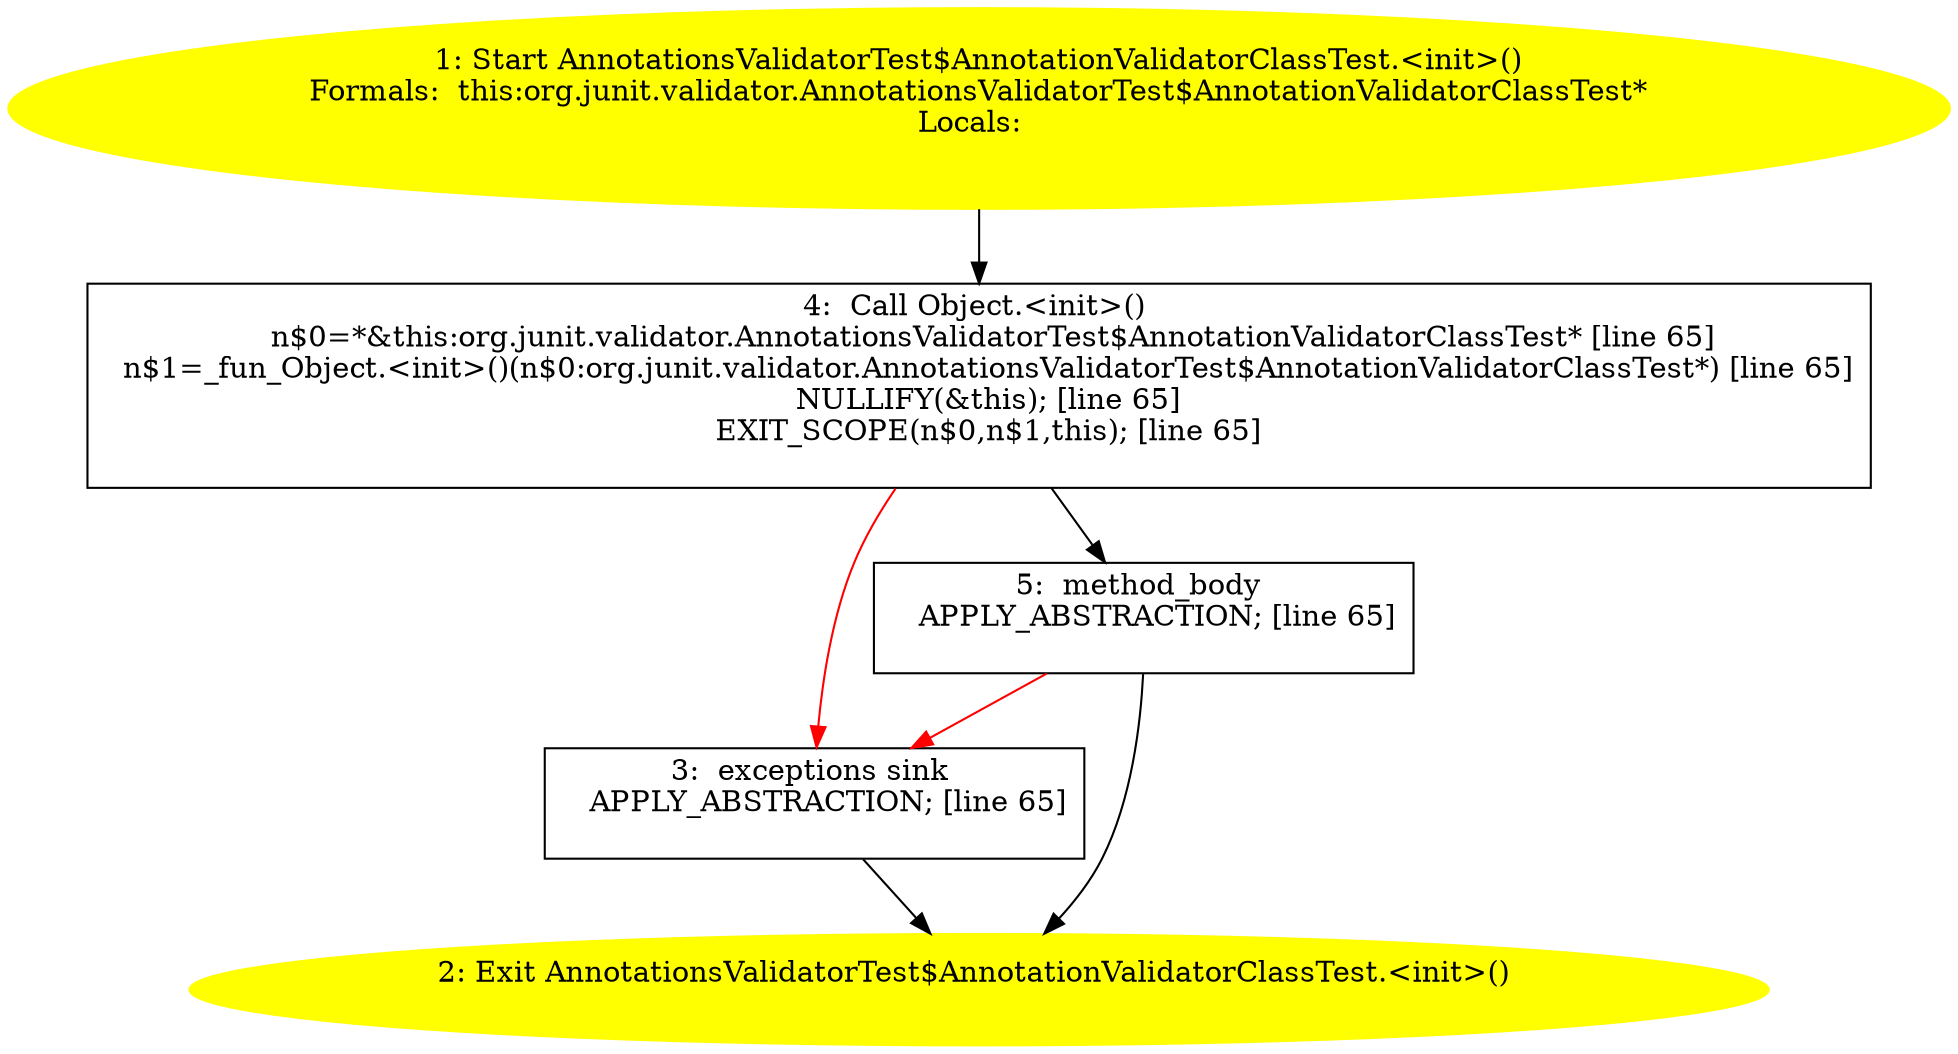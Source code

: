 /* @generated */
digraph cfg {
"org.junit.validator.AnnotationsValidatorTest$AnnotationValidatorClassTest.<init>().b35be92cc07205d930c8a5923126446d_1" [label="1: Start AnnotationsValidatorTest$AnnotationValidatorClassTest.<init>()\nFormals:  this:org.junit.validator.AnnotationsValidatorTest$AnnotationValidatorClassTest*\nLocals:  \n  " color=yellow style=filled]
	

	 "org.junit.validator.AnnotationsValidatorTest$AnnotationValidatorClassTest.<init>().b35be92cc07205d930c8a5923126446d_1" -> "org.junit.validator.AnnotationsValidatorTest$AnnotationValidatorClassTest.<init>().b35be92cc07205d930c8a5923126446d_4" ;
"org.junit.validator.AnnotationsValidatorTest$AnnotationValidatorClassTest.<init>().b35be92cc07205d930c8a5923126446d_2" [label="2: Exit AnnotationsValidatorTest$AnnotationValidatorClassTest.<init>() \n  " color=yellow style=filled]
	

"org.junit.validator.AnnotationsValidatorTest$AnnotationValidatorClassTest.<init>().b35be92cc07205d930c8a5923126446d_3" [label="3:  exceptions sink \n   APPLY_ABSTRACTION; [line 65]\n " shape="box"]
	

	 "org.junit.validator.AnnotationsValidatorTest$AnnotationValidatorClassTest.<init>().b35be92cc07205d930c8a5923126446d_3" -> "org.junit.validator.AnnotationsValidatorTest$AnnotationValidatorClassTest.<init>().b35be92cc07205d930c8a5923126446d_2" ;
"org.junit.validator.AnnotationsValidatorTest$AnnotationValidatorClassTest.<init>().b35be92cc07205d930c8a5923126446d_4" [label="4:  Call Object.<init>() \n   n$0=*&this:org.junit.validator.AnnotationsValidatorTest$AnnotationValidatorClassTest* [line 65]\n  n$1=_fun_Object.<init>()(n$0:org.junit.validator.AnnotationsValidatorTest$AnnotationValidatorClassTest*) [line 65]\n  NULLIFY(&this); [line 65]\n  EXIT_SCOPE(n$0,n$1,this); [line 65]\n " shape="box"]
	

	 "org.junit.validator.AnnotationsValidatorTest$AnnotationValidatorClassTest.<init>().b35be92cc07205d930c8a5923126446d_4" -> "org.junit.validator.AnnotationsValidatorTest$AnnotationValidatorClassTest.<init>().b35be92cc07205d930c8a5923126446d_5" ;
	 "org.junit.validator.AnnotationsValidatorTest$AnnotationValidatorClassTest.<init>().b35be92cc07205d930c8a5923126446d_4" -> "org.junit.validator.AnnotationsValidatorTest$AnnotationValidatorClassTest.<init>().b35be92cc07205d930c8a5923126446d_3" [color="red" ];
"org.junit.validator.AnnotationsValidatorTest$AnnotationValidatorClassTest.<init>().b35be92cc07205d930c8a5923126446d_5" [label="5:  method_body \n   APPLY_ABSTRACTION; [line 65]\n " shape="box"]
	

	 "org.junit.validator.AnnotationsValidatorTest$AnnotationValidatorClassTest.<init>().b35be92cc07205d930c8a5923126446d_5" -> "org.junit.validator.AnnotationsValidatorTest$AnnotationValidatorClassTest.<init>().b35be92cc07205d930c8a5923126446d_2" ;
	 "org.junit.validator.AnnotationsValidatorTest$AnnotationValidatorClassTest.<init>().b35be92cc07205d930c8a5923126446d_5" -> "org.junit.validator.AnnotationsValidatorTest$AnnotationValidatorClassTest.<init>().b35be92cc07205d930c8a5923126446d_3" [color="red" ];
}
